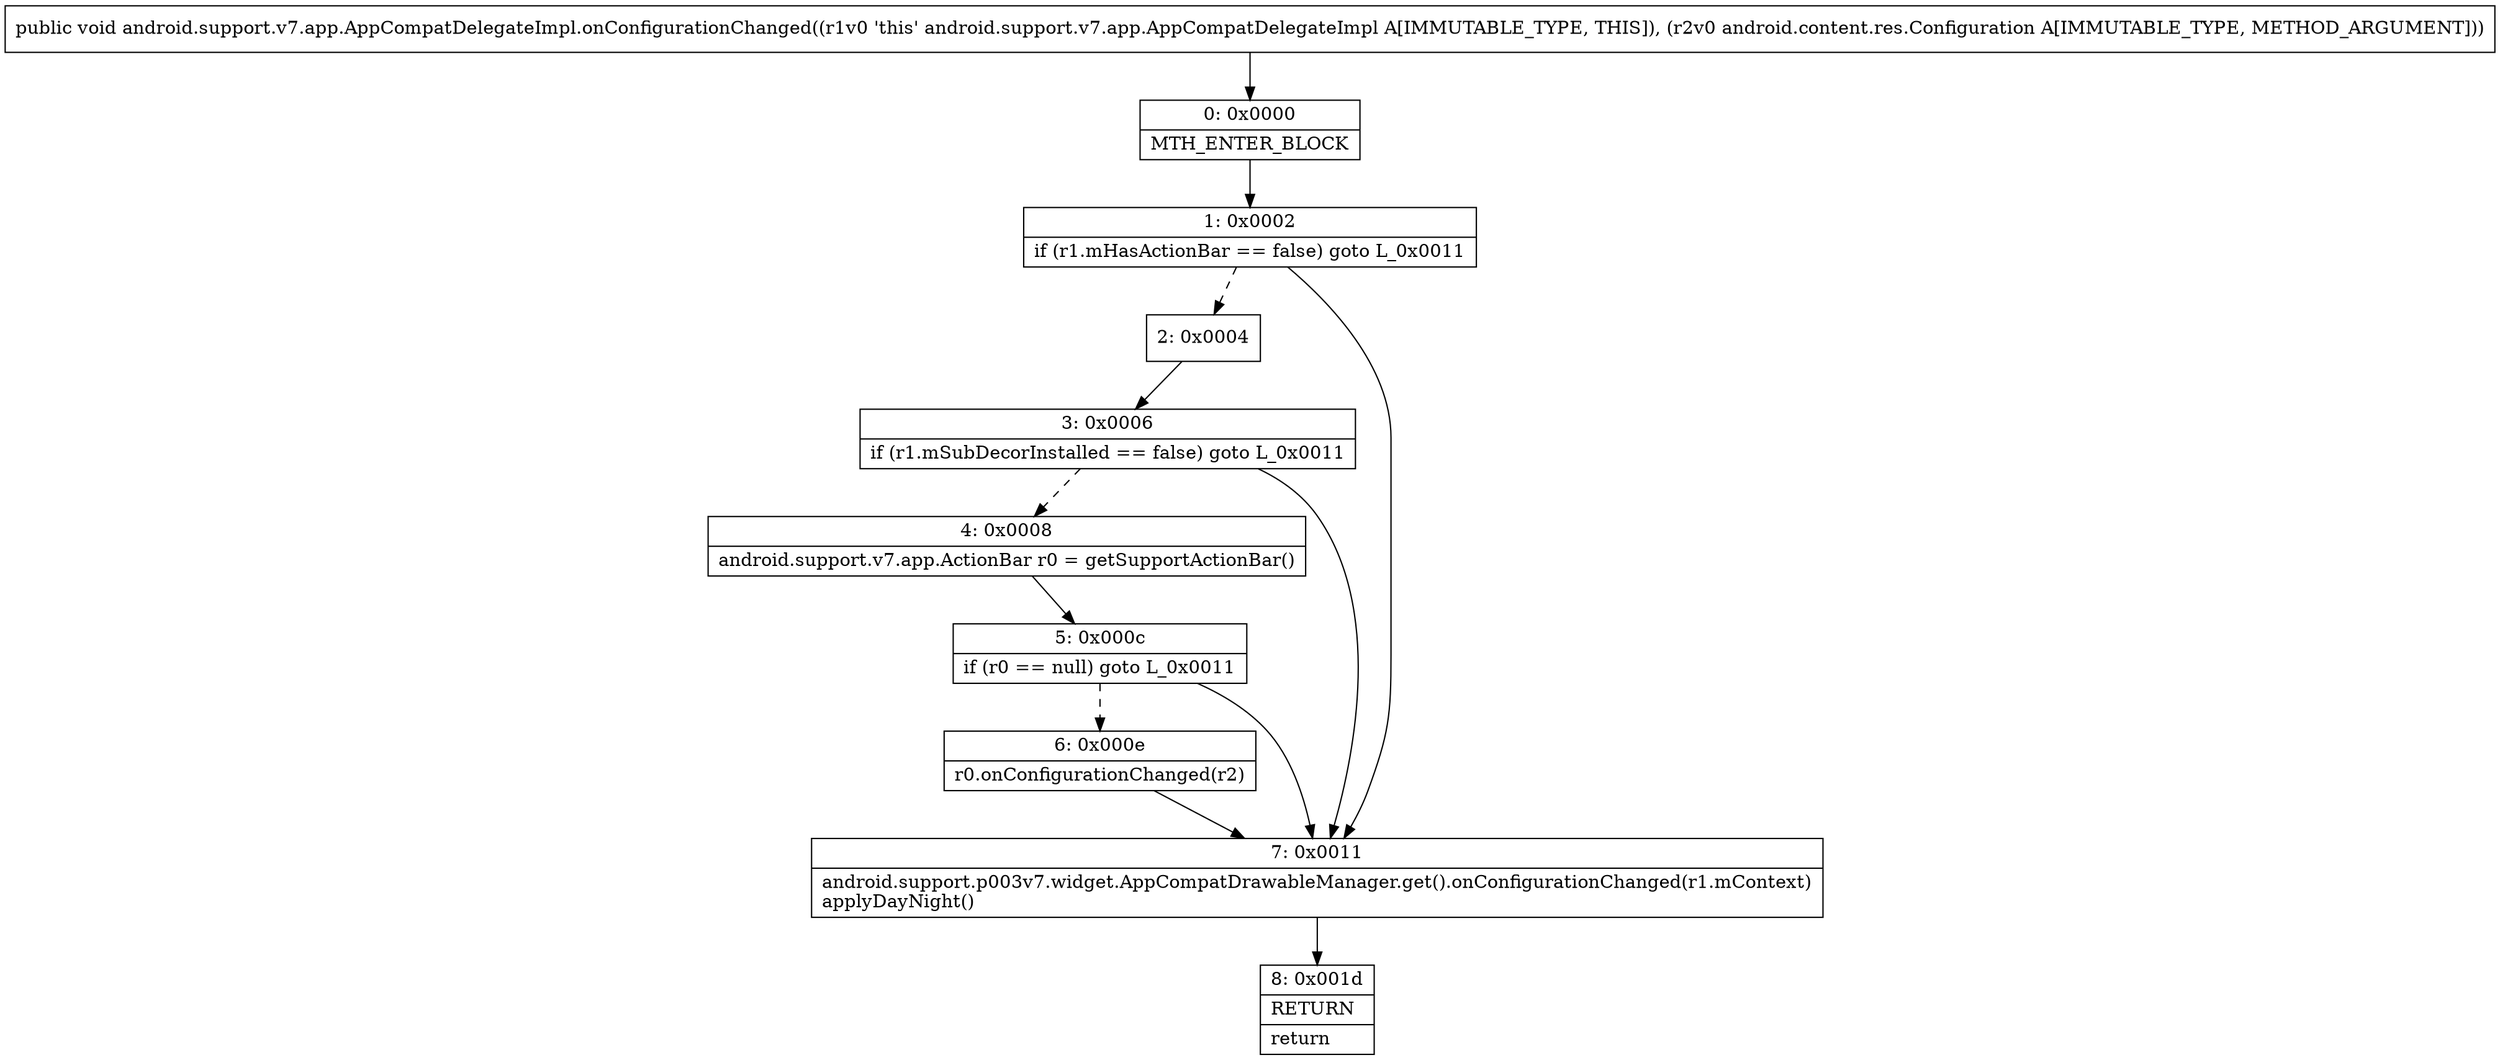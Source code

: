 digraph "CFG forandroid.support.v7.app.AppCompatDelegateImpl.onConfigurationChanged(Landroid\/content\/res\/Configuration;)V" {
Node_0 [shape=record,label="{0\:\ 0x0000|MTH_ENTER_BLOCK\l}"];
Node_1 [shape=record,label="{1\:\ 0x0002|if (r1.mHasActionBar == false) goto L_0x0011\l}"];
Node_2 [shape=record,label="{2\:\ 0x0004}"];
Node_3 [shape=record,label="{3\:\ 0x0006|if (r1.mSubDecorInstalled == false) goto L_0x0011\l}"];
Node_4 [shape=record,label="{4\:\ 0x0008|android.support.v7.app.ActionBar r0 = getSupportActionBar()\l}"];
Node_5 [shape=record,label="{5\:\ 0x000c|if (r0 == null) goto L_0x0011\l}"];
Node_6 [shape=record,label="{6\:\ 0x000e|r0.onConfigurationChanged(r2)\l}"];
Node_7 [shape=record,label="{7\:\ 0x0011|android.support.p003v7.widget.AppCompatDrawableManager.get().onConfigurationChanged(r1.mContext)\lapplyDayNight()\l}"];
Node_8 [shape=record,label="{8\:\ 0x001d|RETURN\l|return\l}"];
MethodNode[shape=record,label="{public void android.support.v7.app.AppCompatDelegateImpl.onConfigurationChanged((r1v0 'this' android.support.v7.app.AppCompatDelegateImpl A[IMMUTABLE_TYPE, THIS]), (r2v0 android.content.res.Configuration A[IMMUTABLE_TYPE, METHOD_ARGUMENT])) }"];
MethodNode -> Node_0;
Node_0 -> Node_1;
Node_1 -> Node_2[style=dashed];
Node_1 -> Node_7;
Node_2 -> Node_3;
Node_3 -> Node_4[style=dashed];
Node_3 -> Node_7;
Node_4 -> Node_5;
Node_5 -> Node_6[style=dashed];
Node_5 -> Node_7;
Node_6 -> Node_7;
Node_7 -> Node_8;
}

